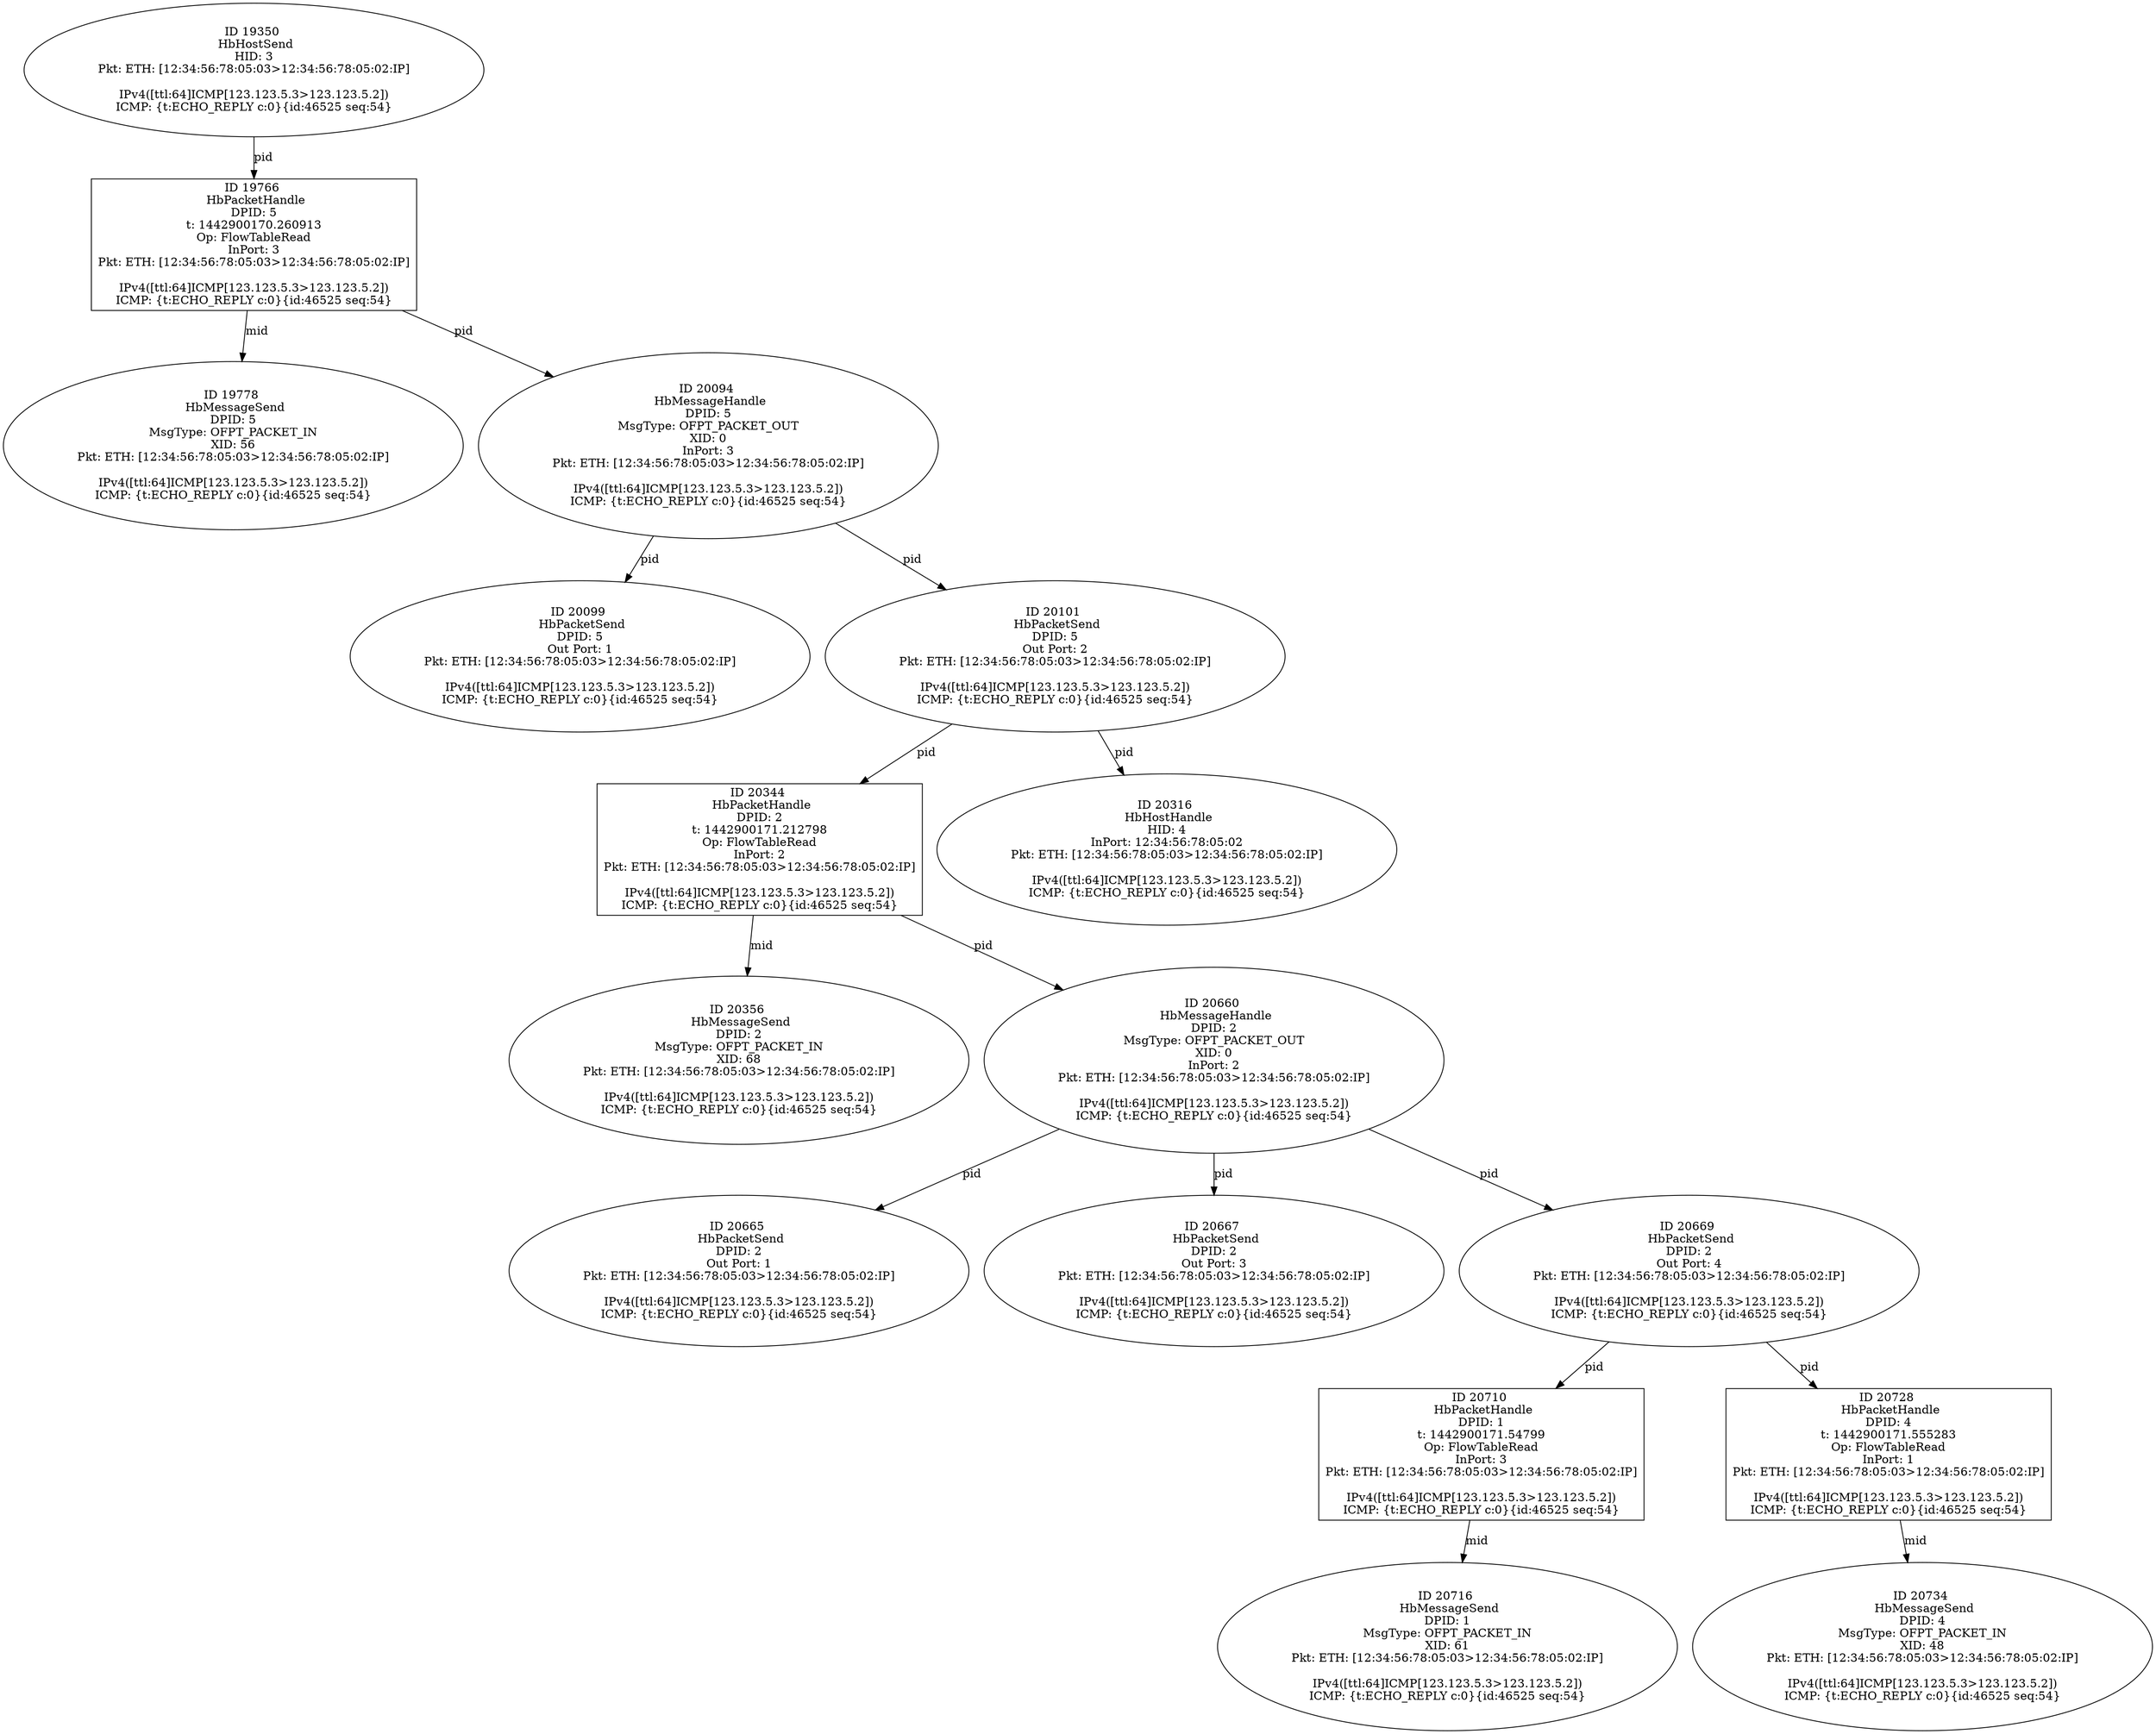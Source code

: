 strict digraph G {
19778 [shape=oval, event=<hb_events.HbMessageSend object at 0x10c3d5350>, label="ID 19778 
 HbMessageSend
DPID: 5
MsgType: OFPT_PACKET_IN
XID: 56
Pkt: ETH: [12:34:56:78:05:03>12:34:56:78:05:02:IP]

IPv4([ttl:64]ICMP[123.123.5.3>123.123.5.2])
ICMP: {t:ECHO_REPLY c:0}{id:46525 seq:54}"];
20099 [shape=oval, event=<hb_events.HbPacketSend object at 0x10c4e3350>, label="ID 20099 
 HbPacketSend
DPID: 5
Out Port: 1
Pkt: ETH: [12:34:56:78:05:03>12:34:56:78:05:02:IP]

IPv4([ttl:64]ICMP[123.123.5.3>123.123.5.2])
ICMP: {t:ECHO_REPLY c:0}{id:46525 seq:54}"];
20356 [shape=oval, event=<hb_events.HbMessageSend object at 0x10c5b9c90>, label="ID 20356 
 HbMessageSend
DPID: 2
MsgType: OFPT_PACKET_IN
XID: 68
Pkt: ETH: [12:34:56:78:05:03>12:34:56:78:05:02:IP]

IPv4([ttl:64]ICMP[123.123.5.3>123.123.5.2])
ICMP: {t:ECHO_REPLY c:0}{id:46525 seq:54}"];
19766 [shape=box, event=<hb_events.HbPacketHandle object at 0x10c3b9310>, label="ID 19766 
 HbPacketHandle
DPID: 5
t: 1442900170.260913
Op: FlowTableRead
InPort: 3
Pkt: ETH: [12:34:56:78:05:03>12:34:56:78:05:02:IP]

IPv4([ttl:64]ICMP[123.123.5.3>123.123.5.2])
ICMP: {t:ECHO_REPLY c:0}{id:46525 seq:54}"];
20710 [shape=box, event=<hb_events.HbPacketHandle object at 0x10c674f10>, label="ID 20710 
 HbPacketHandle
DPID: 1
t: 1442900171.54799
Op: FlowTableRead
InPort: 3
Pkt: ETH: [12:34:56:78:05:03>12:34:56:78:05:02:IP]

IPv4([ttl:64]ICMP[123.123.5.3>123.123.5.2])
ICMP: {t:ECHO_REPLY c:0}{id:46525 seq:54}"];
20716 [shape=oval, event=<hb_events.HbMessageSend object at 0x10c679f10>, label="ID 20716 
 HbMessageSend
DPID: 1
MsgType: OFPT_PACKET_IN
XID: 61
Pkt: ETH: [12:34:56:78:05:03>12:34:56:78:05:02:IP]

IPv4([ttl:64]ICMP[123.123.5.3>123.123.5.2])
ICMP: {t:ECHO_REPLY c:0}{id:46525 seq:54}"];
20344 [shape=box, event=<hb_events.HbPacketHandle object at 0x10c5a6d10>, label="ID 20344 
 HbPacketHandle
DPID: 2
t: 1442900171.212798
Op: FlowTableRead
InPort: 2
Pkt: ETH: [12:34:56:78:05:03>12:34:56:78:05:02:IP]

IPv4([ttl:64]ICMP[123.123.5.3>123.123.5.2])
ICMP: {t:ECHO_REPLY c:0}{id:46525 seq:54}"];
20660 [shape=oval, event=<hb_events.HbMessageHandle object at 0x10c667650>, label="ID 20660 
 HbMessageHandle
DPID: 2
MsgType: OFPT_PACKET_OUT
XID: 0
InPort: 2
Pkt: ETH: [12:34:56:78:05:03>12:34:56:78:05:02:IP]

IPv4([ttl:64]ICMP[123.123.5.3>123.123.5.2])
ICMP: {t:ECHO_REPLY c:0}{id:46525 seq:54}"];
20094 [shape=oval, event=<hb_events.HbMessageHandle object at 0x10c4dc7d0>, label="ID 20094 
 HbMessageHandle
DPID: 5
MsgType: OFPT_PACKET_OUT
XID: 0
InPort: 3
Pkt: ETH: [12:34:56:78:05:03>12:34:56:78:05:02:IP]

IPv4([ttl:64]ICMP[123.123.5.3>123.123.5.2])
ICMP: {t:ECHO_REPLY c:0}{id:46525 seq:54}"];
19350 [shape=oval, event=<hb_events.HbHostSend object at 0x10c19ab50>, label="ID 19350 
 HbHostSend
HID: 3
Pkt: ETH: [12:34:56:78:05:03>12:34:56:78:05:02:IP]

IPv4([ttl:64]ICMP[123.123.5.3>123.123.5.2])
ICMP: {t:ECHO_REPLY c:0}{id:46525 seq:54}"];
20728 [shape=box, event=<hb_events.HbPacketHandle object at 0x10c682d90>, label="ID 20728 
 HbPacketHandle
DPID: 4
t: 1442900171.555283
Op: FlowTableRead
InPort: 1
Pkt: ETH: [12:34:56:78:05:03>12:34:56:78:05:02:IP]

IPv4([ttl:64]ICMP[123.123.5.3>123.123.5.2])
ICMP: {t:ECHO_REPLY c:0}{id:46525 seq:54}"];
20665 [shape=oval, event=<hb_events.HbPacketSend object at 0x10c667ad0>, label="ID 20665 
 HbPacketSend
DPID: 2
Out Port: 1
Pkt: ETH: [12:34:56:78:05:03>12:34:56:78:05:02:IP]

IPv4([ttl:64]ICMP[123.123.5.3>123.123.5.2])
ICMP: {t:ECHO_REPLY c:0}{id:46525 seq:54}"];
20667 [shape=oval, event=<hb_events.HbPacketSend object at 0x10c667bd0>, label="ID 20667 
 HbPacketSend
DPID: 2
Out Port: 3
Pkt: ETH: [12:34:56:78:05:03>12:34:56:78:05:02:IP]

IPv4([ttl:64]ICMP[123.123.5.3>123.123.5.2])
ICMP: {t:ECHO_REPLY c:0}{id:46525 seq:54}"];
20316 [shape=oval, event=<hb_events.HbHostHandle object at 0x10c592610>, label="ID 20316 
 HbHostHandle
HID: 4
InPort: 12:34:56:78:05:02
Pkt: ETH: [12:34:56:78:05:03>12:34:56:78:05:02:IP]

IPv4([ttl:64]ICMP[123.123.5.3>123.123.5.2])
ICMP: {t:ECHO_REPLY c:0}{id:46525 seq:54}"];
20669 [shape=oval, event=<hb_events.HbPacketSend object at 0x10c667fd0>, label="ID 20669 
 HbPacketSend
DPID: 2
Out Port: 4
Pkt: ETH: [12:34:56:78:05:03>12:34:56:78:05:02:IP]

IPv4([ttl:64]ICMP[123.123.5.3>123.123.5.2])
ICMP: {t:ECHO_REPLY c:0}{id:46525 seq:54}"];
20734 [shape=oval, event=<hb_events.HbMessageSend object at 0x10c688f90>, label="ID 20734 
 HbMessageSend
DPID: 4
MsgType: OFPT_PACKET_IN
XID: 48
Pkt: ETH: [12:34:56:78:05:03>12:34:56:78:05:02:IP]

IPv4([ttl:64]ICMP[123.123.5.3>123.123.5.2])
ICMP: {t:ECHO_REPLY c:0}{id:46525 seq:54}"];
20101 [shape=oval, event=<hb_events.HbPacketSend object at 0x10c4e3590>, label="ID 20101 
 HbPacketSend
DPID: 5
Out Port: 2
Pkt: ETH: [12:34:56:78:05:03>12:34:56:78:05:02:IP]

IPv4([ttl:64]ICMP[123.123.5.3>123.123.5.2])
ICMP: {t:ECHO_REPLY c:0}{id:46525 seq:54}"];
19350 -> 19766  [rel=pid, label=pid];
20710 -> 20716  [rel=mid, label=mid];
20728 -> 20734  [rel=mid, label=mid];
20660 -> 20665  [rel=pid, label=pid];
20660 -> 20667  [rel=pid, label=pid];
20660 -> 20669  [rel=pid, label=pid];
19766 -> 19778  [rel=mid, label=mid];
19766 -> 20094  [rel=pid, label=pid];
20344 -> 20660  [rel=pid, label=pid];
20344 -> 20356  [rel=mid, label=mid];
20669 -> 20728  [rel=pid, label=pid];
20669 -> 20710  [rel=pid, label=pid];
20094 -> 20099  [rel=pid, label=pid];
20094 -> 20101  [rel=pid, label=pid];
20101 -> 20344  [rel=pid, label=pid];
20101 -> 20316  [rel=pid, label=pid];
}
